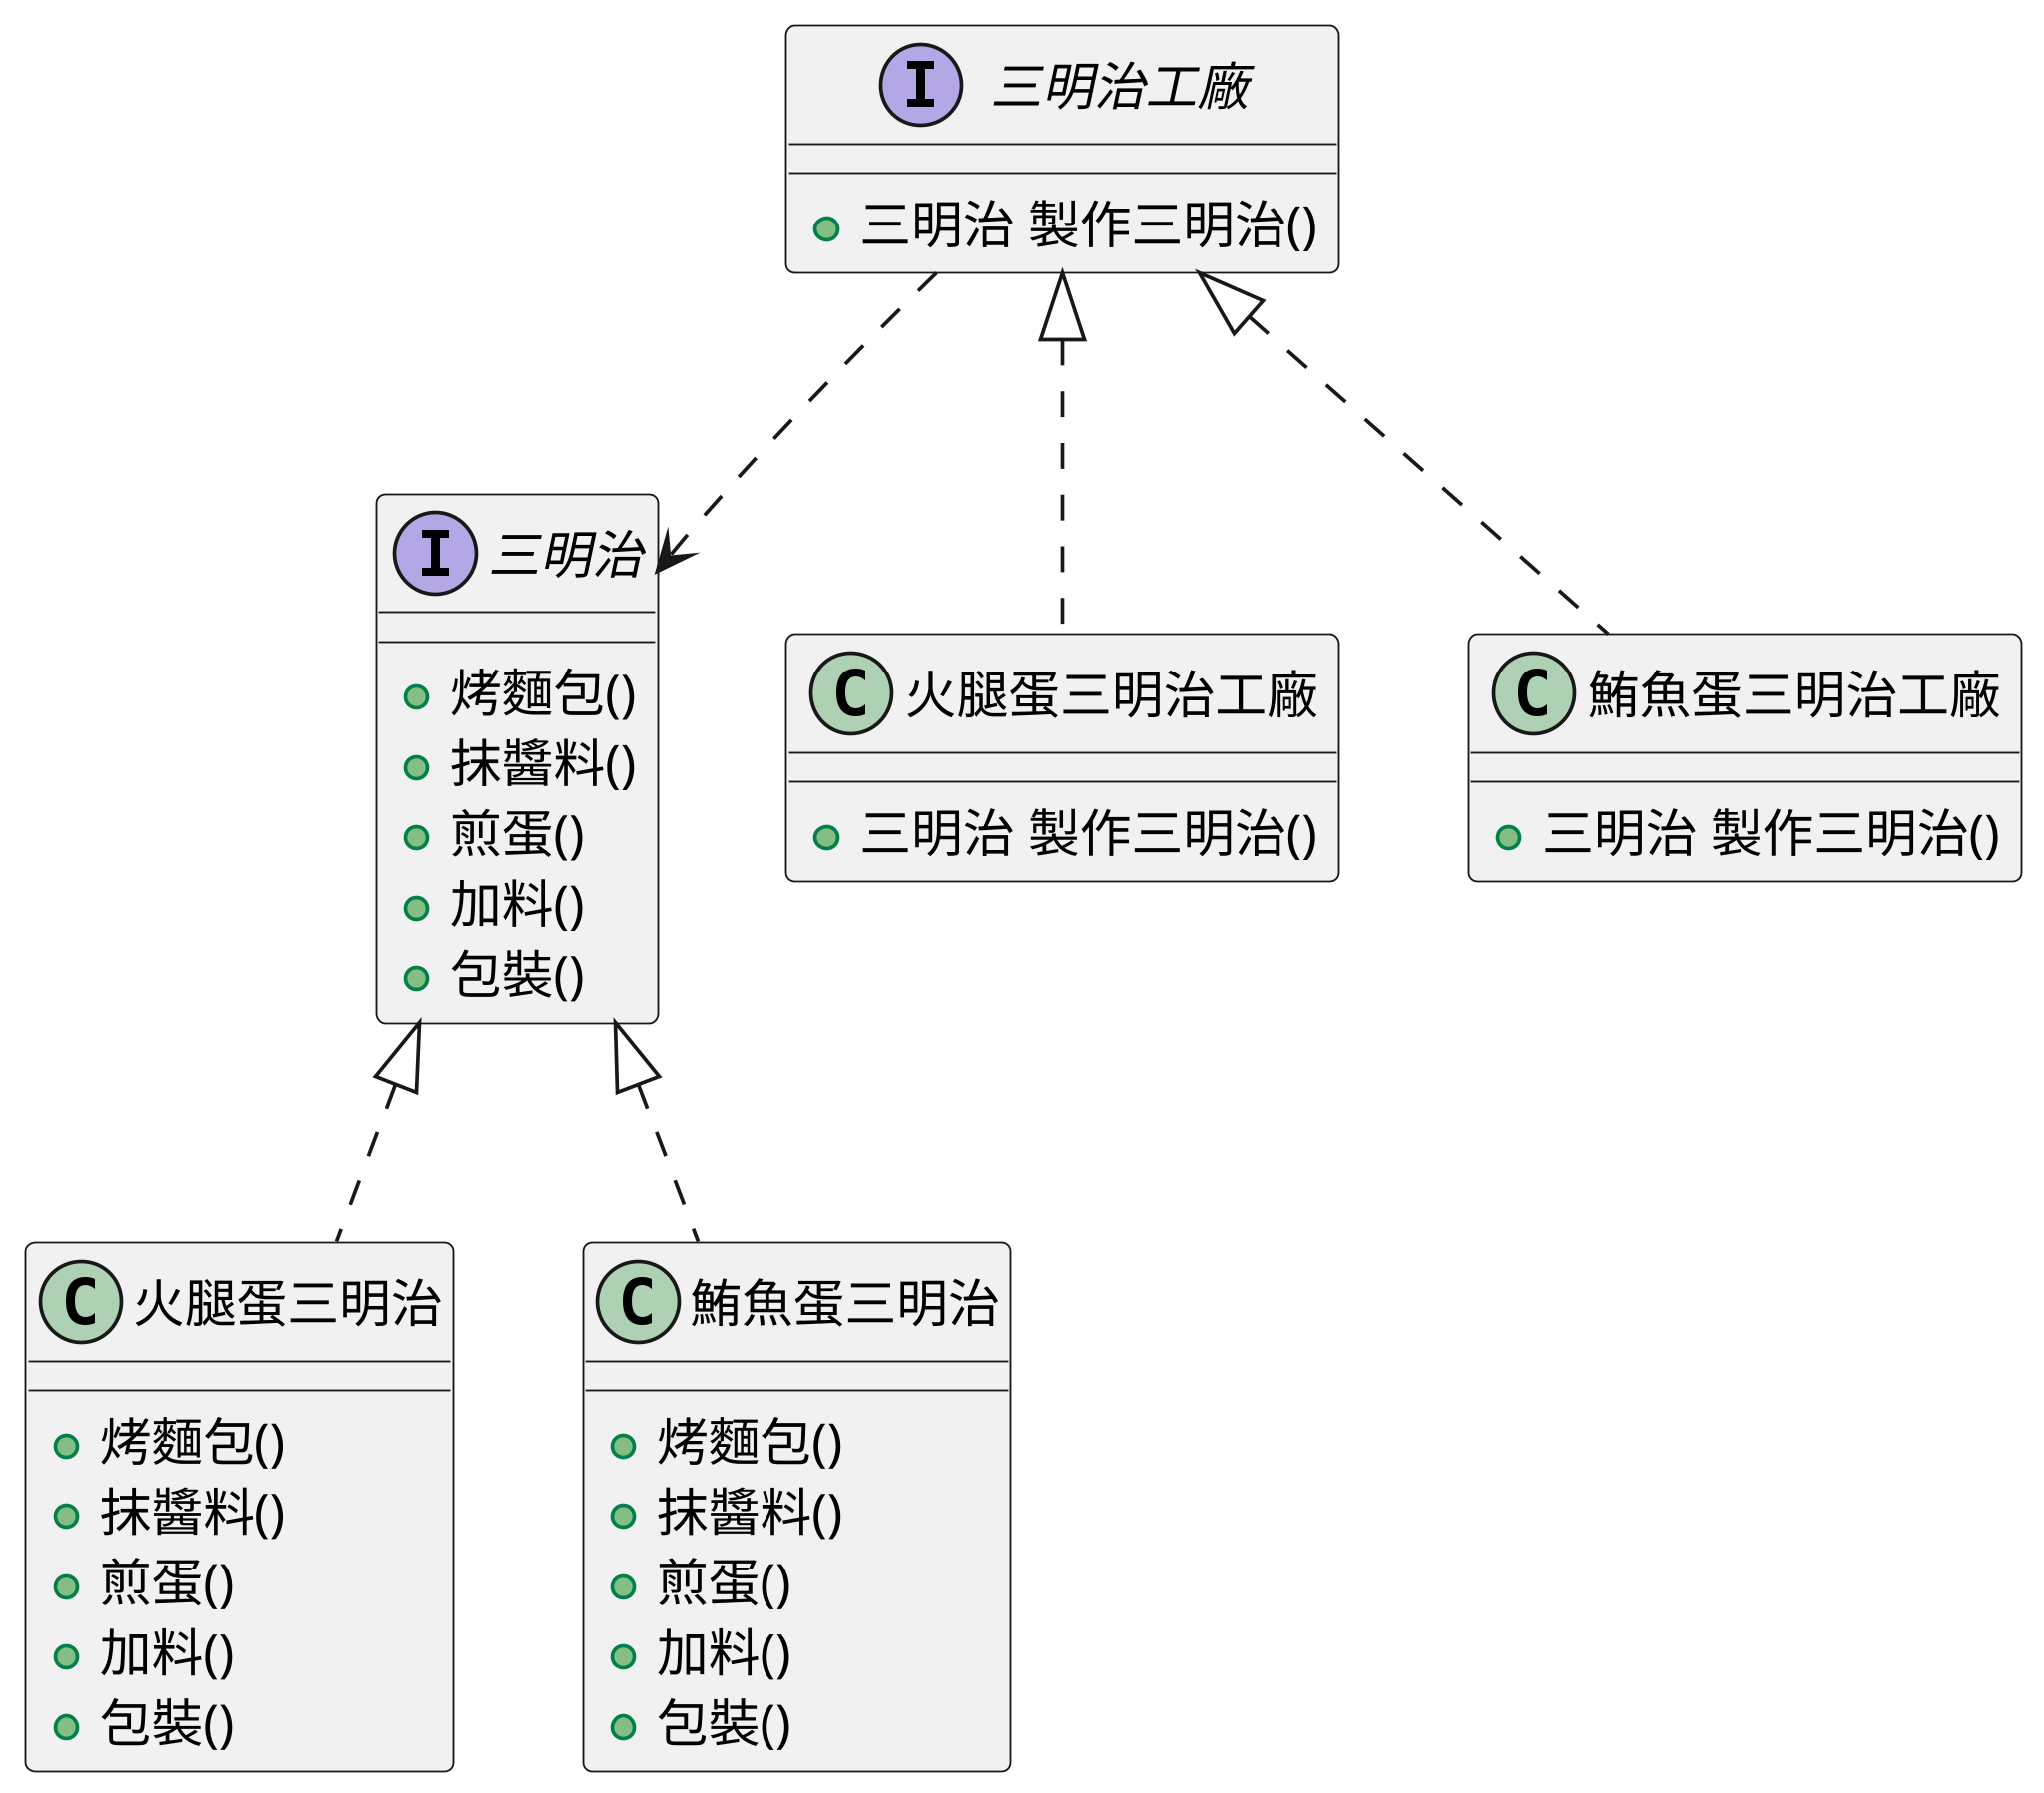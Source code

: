 @startuml

scale 2048*2048

skinparam defaultFontName "Noto Sans CJK TC Regular"

interface 三明治 {
	+ 烤麵包()
	+ 抹醬料()
	+ 煎蛋()
	+ 加料()
	+ 包裝()
}

class 火腿蛋三明治 {
	+ 烤麵包()
	+ 抹醬料()
	+ 煎蛋()
	+ 加料()
	+ 包裝()
}

class 鮪魚蛋三明治 {
	+ 烤麵包()
	+ 抹醬料()
	+ 煎蛋()
	+ 加料()
	+ 包裝()
}

interface 三明治工廠 {
    + 三明治 製作三明治()
}

class 火腿蛋三明治工廠{
    + 三明治 製作三明治()
}

class 鮪魚蛋三明治工廠{
    + 三明治 製作三明治()
}

三明治 <|.. 火腿蛋三明治
三明治 <|.. 鮪魚蛋三明治
三明治工廠 ..> 三明治
三明治工廠 <|.down. 火腿蛋三明治工廠
三明治工廠 <|.down. 鮪魚蛋三明治工廠

@enduml